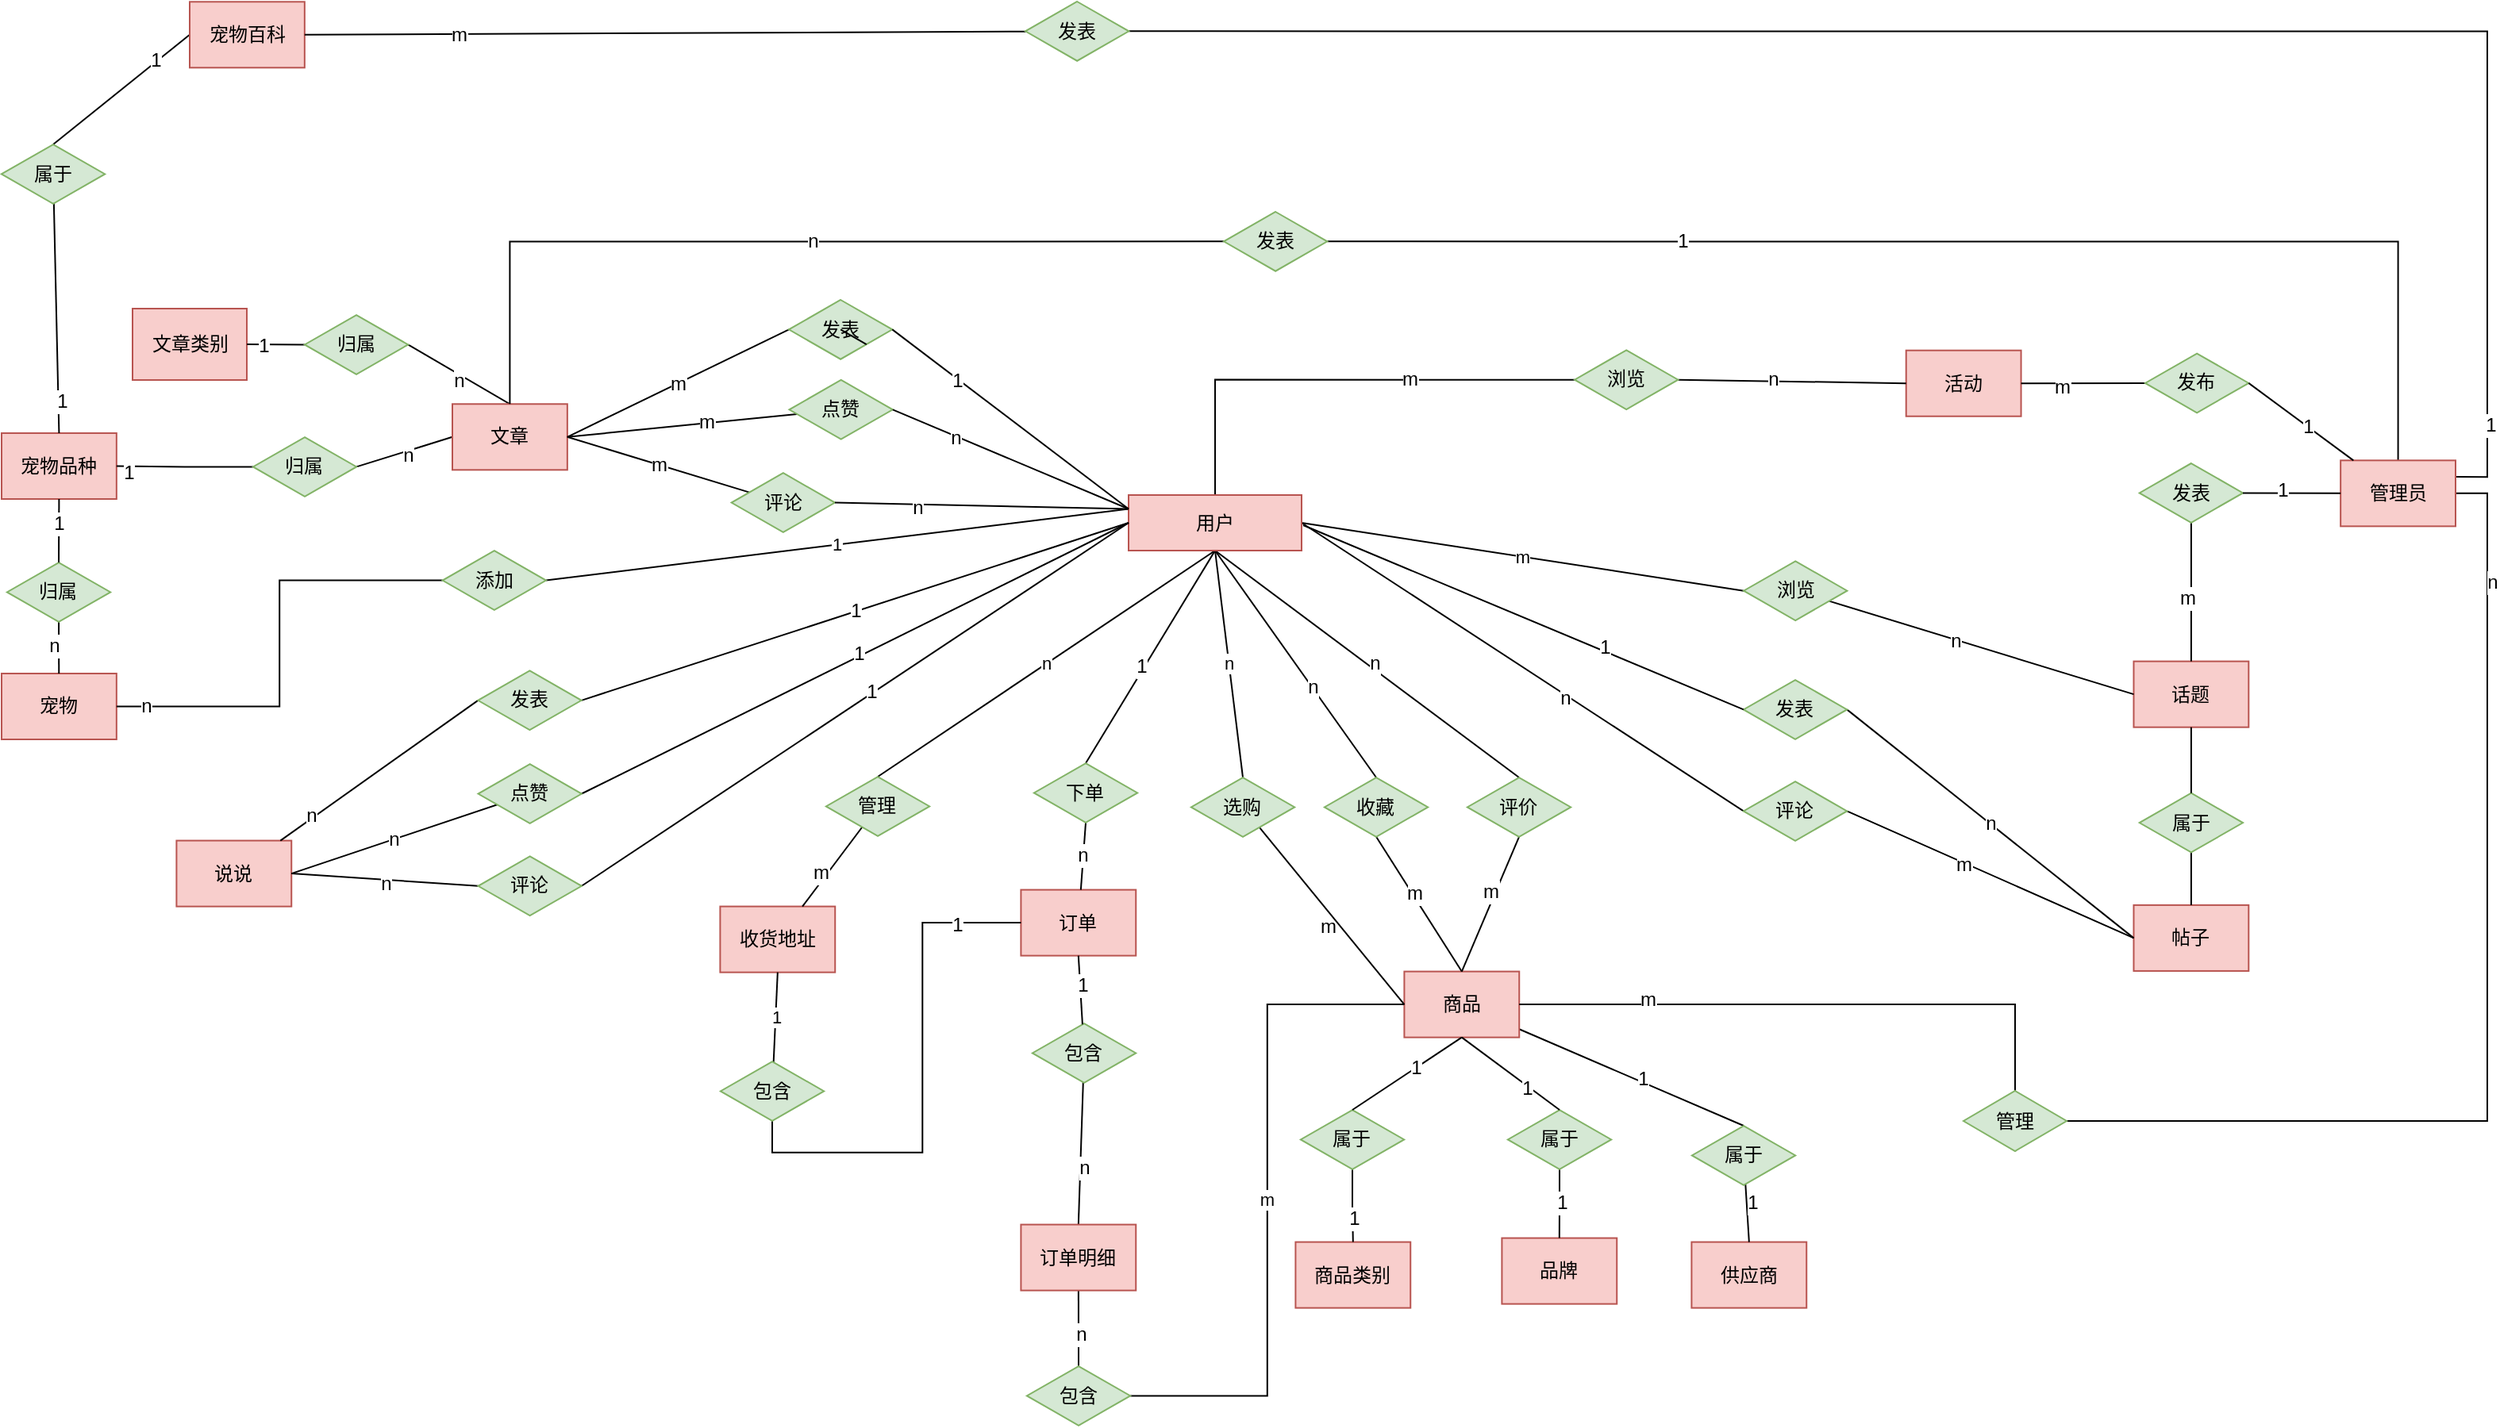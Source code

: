 <mxfile version="10.6.0" type="github"><diagram id="X5eaRei8gpYAr_jthchR" name="Page-1"><mxGraphModel dx="1158" dy="766" grid="1" gridSize="10" guides="1" tooltips="1" connect="1" arrows="1" fold="1" page="1" pageScale="1" pageWidth="3000" pageHeight="1169" math="0" shadow="0"><root><mxCell id="0"/><mxCell id="1" parent="0"/><mxCell id="8Mfv35bNwvgHNGdk49LG-83" style="rounded=0;orthogonalLoop=1;jettySize=auto;html=1;exitX=0.5;exitY=1;exitDx=0;exitDy=0;entryX=0.5;entryY=0;entryDx=0;entryDy=0;endArrow=none;endFill=0;fontSize=12;" parent="1" source="8Mfv35bNwvgHNGdk49LG-1" target="8Mfv35bNwvgHNGdk49LG-82" edge="1"><mxGeometry relative="1" as="geometry"/></mxCell><mxCell id="trBln6r09--BIxI0laH--87" value="1" style="text;html=1;resizable=0;points=[];align=center;verticalAlign=middle;labelBackgroundColor=#ffffff;" vertex="1" connectable="0" parent="8Mfv35bNwvgHNGdk49LG-83"><mxGeometry x="0.116" y="-1" relative="1" as="geometry"><mxPoint y="-1" as="offset"/></mxGeometry></mxCell><mxCell id="8Mfv35bNwvgHNGdk49LG-101" style="edgeStyle=none;rounded=0;orthogonalLoop=1;jettySize=auto;html=1;exitX=0.5;exitY=1;exitDx=0;exitDy=0;entryX=0.5;entryY=0;entryDx=0;entryDy=0;endArrow=none;endFill=0;fontSize=12;" parent="1" source="8Mfv35bNwvgHNGdk49LG-1" target="8Mfv35bNwvgHNGdk49LG-100" edge="1"><mxGeometry relative="1" as="geometry"/></mxCell><mxCell id="trBln6r09--BIxI0laH--93" value="n" style="text;html=1;resizable=0;points=[];align=center;verticalAlign=middle;labelBackgroundColor=#ffffff;" vertex="1" connectable="0" parent="8Mfv35bNwvgHNGdk49LG-101"><mxGeometry x="0.028" y="3" relative="1" as="geometry"><mxPoint as="offset"/></mxGeometry></mxCell><mxCell id="8Mfv35bNwvgHNGdk49LG-104" style="edgeStyle=none;rounded=0;orthogonalLoop=1;jettySize=auto;html=1;exitX=0.5;exitY=1;exitDx=0;exitDy=0;entryX=0.5;entryY=0;entryDx=0;entryDy=0;endArrow=none;endFill=0;fontSize=12;" parent="1" source="8Mfv35bNwvgHNGdk49LG-1" target="8Mfv35bNwvgHNGdk49LG-103" edge="1"><mxGeometry relative="1" as="geometry"/></mxCell><mxCell id="trBln6r09--BIxI0laH--91" value="n" style="text;html=1;resizable=0;points=[];align=center;verticalAlign=middle;labelBackgroundColor=#ffffff;" vertex="1" connectable="0" parent="8Mfv35bNwvgHNGdk49LG-104"><mxGeometry x="0.204" relative="1" as="geometry"><mxPoint as="offset"/></mxGeometry></mxCell><mxCell id="trBln6r09--BIxI0laH--32" value="n" style="edgeStyle=none;rounded=0;orthogonalLoop=1;jettySize=auto;html=1;entryX=0.5;entryY=0;entryDx=0;entryDy=0;endArrow=none;endFill=0;exitX=0.5;exitY=1;exitDx=0;exitDy=0;" edge="1" parent="1" source="8Mfv35bNwvgHNGdk49LG-1" target="trBln6r09--BIxI0laH--31"><mxGeometry relative="1" as="geometry"><mxPoint x="810" y="590" as="sourcePoint"/></mxGeometry></mxCell><mxCell id="trBln6r09--BIxI0laH--35" value="1" style="rounded=0;orthogonalLoop=1;jettySize=auto;html=1;entryX=1;entryY=0.5;entryDx=0;entryDy=0;endArrow=none;endFill=0;exitX=0;exitY=0.25;exitDx=0;exitDy=0;" edge="1" parent="1" source="8Mfv35bNwvgHNGdk49LG-1" target="trBln6r09--BIxI0laH--34"><mxGeometry relative="1" as="geometry"/></mxCell><mxCell id="trBln6r09--BIxI0laH--50" value="n" style="edgeStyle=none;rounded=0;orthogonalLoop=1;jettySize=auto;html=1;entryX=0.5;entryY=0;entryDx=0;entryDy=0;endArrow=none;endFill=0;exitX=0.5;exitY=1;exitDx=0;exitDy=0;" edge="1" parent="1" source="8Mfv35bNwvgHNGdk49LG-1" target="trBln6r09--BIxI0laH--48"><mxGeometry relative="1" as="geometry"/></mxCell><mxCell id="trBln6r09--BIxI0laH--52" value="m" style="rounded=0;orthogonalLoop=1;jettySize=auto;html=1;entryX=0;entryY=0.5;entryDx=0;entryDy=0;endArrow=none;endFill=0;exitX=1;exitY=0.5;exitDx=0;exitDy=0;" edge="1" parent="1" source="8Mfv35bNwvgHNGdk49LG-1" target="trBln6r09--BIxI0laH--51"><mxGeometry relative="1" as="geometry"/></mxCell><mxCell id="trBln6r09--BIxI0laH--56" style="edgeStyle=none;rounded=0;orthogonalLoop=1;jettySize=auto;html=1;entryX=0;entryY=0.5;entryDx=0;entryDy=0;endArrow=none;endFill=0;exitX=1;exitY=0.5;exitDx=0;exitDy=0;" edge="1" parent="1" source="8Mfv35bNwvgHNGdk49LG-1" target="trBln6r09--BIxI0laH--55"><mxGeometry relative="1" as="geometry"><mxPoint x="960" y="570" as="sourcePoint"/></mxGeometry></mxCell><mxCell id="trBln6r09--BIxI0laH--112" value="n" style="text;html=1;resizable=0;points=[];align=center;verticalAlign=middle;labelBackgroundColor=#ffffff;" vertex="1" connectable="0" parent="trBln6r09--BIxI0laH--56"><mxGeometry x="0.196" y="-2" relative="1" as="geometry"><mxPoint as="offset"/></mxGeometry></mxCell><mxCell id="trBln6r09--BIxI0laH--70" style="edgeStyle=orthogonalEdgeStyle;rounded=0;orthogonalLoop=1;jettySize=auto;html=1;entryX=0;entryY=0.5;entryDx=0;entryDy=0;endArrow=none;endFill=0;exitX=0.5;exitY=0;exitDx=0;exitDy=0;" edge="1" parent="1" source="8Mfv35bNwvgHNGdk49LG-1" target="8Mfv35bNwvgHNGdk49LG-38"><mxGeometry relative="1" as="geometry"/></mxCell><mxCell id="trBln6r09--BIxI0laH--116" value="m" style="text;html=1;resizable=0;points=[];align=center;verticalAlign=middle;labelBackgroundColor=#ffffff;" vertex="1" connectable="0" parent="trBln6r09--BIxI0laH--70"><mxGeometry x="0.301" y="1" relative="1" as="geometry"><mxPoint as="offset"/></mxGeometry></mxCell><mxCell id="8Mfv35bNwvgHNGdk49LG-1" value="用户" style="rounded=0;whiteSpace=wrap;html=1;fillColor=#f8cecc;strokeColor=#b85450;fontSize=12;" parent="1" vertex="1"><mxGeometry x="800" y="501" width="109" height="35" as="geometry"/></mxCell><mxCell id="8Mfv35bNwvgHNGdk49LG-74" style="edgeStyle=orthogonalEdgeStyle;rounded=0;orthogonalLoop=1;jettySize=auto;html=1;exitX=0.5;exitY=0;exitDx=0;exitDy=0;entryX=1;entryY=0.5;entryDx=0;entryDy=0;endArrow=none;endFill=0;fontSize=12;" parent="1" source="8Mfv35bNwvgHNGdk49LG-3" target="8Mfv35bNwvgHNGdk49LG-73" edge="1"><mxGeometry relative="1" as="geometry"/></mxCell><mxCell id="trBln6r09--BIxI0laH--124" value="1" style="text;html=1;resizable=0;points=[];align=center;verticalAlign=middle;labelBackgroundColor=#ffffff;" vertex="1" connectable="0" parent="8Mfv35bNwvgHNGdk49LG-74"><mxGeometry x="0.451" relative="1" as="geometry"><mxPoint as="offset"/></mxGeometry></mxCell><mxCell id="trBln6r09--BIxI0laH--28" style="edgeStyle=orthogonalEdgeStyle;rounded=0;orthogonalLoop=1;jettySize=auto;html=1;entryX=1;entryY=0.5;entryDx=0;entryDy=0;endArrow=none;endFill=0;exitX=1;exitY=0.5;exitDx=0;exitDy=0;" edge="1" parent="1" source="8Mfv35bNwvgHNGdk49LG-3" target="trBln6r09--BIxI0laH--27"><mxGeometry relative="1" as="geometry"/></mxCell><mxCell id="trBln6r09--BIxI0laH--99" value="n" style="text;html=1;resizable=0;points=[];align=center;verticalAlign=middle;labelBackgroundColor=#ffffff;" vertex="1" connectable="0" parent="trBln6r09--BIxI0laH--28"><mxGeometry x="-0.778" y="3" relative="1" as="geometry"><mxPoint as="offset"/></mxGeometry></mxCell><mxCell id="trBln6r09--BIxI0laH--61" style="edgeStyle=orthogonalEdgeStyle;rounded=0;orthogonalLoop=1;jettySize=auto;html=1;entryX=1;entryY=0.5;entryDx=0;entryDy=0;endArrow=none;endFill=0;exitX=1;exitY=0.25;exitDx=0;exitDy=0;" edge="1" parent="1" source="8Mfv35bNwvgHNGdk49LG-3" target="trBln6r09--BIxI0laH--59"><mxGeometry relative="1" as="geometry"/></mxCell><mxCell id="trBln6r09--BIxI0laH--103" value="1" style="text;html=1;resizable=0;points=[];align=center;verticalAlign=middle;labelBackgroundColor=#ffffff;" vertex="1" connectable="0" parent="trBln6r09--BIxI0laH--61"><mxGeometry x="-0.908" y="-2" relative="1" as="geometry"><mxPoint as="offset"/></mxGeometry></mxCell><mxCell id="8Mfv35bNwvgHNGdk49LG-3" value="管理员" style="rounded=0;whiteSpace=wrap;html=1;fillColor=#f8cecc;strokeColor=#b85450;fontSize=12;" parent="1" vertex="1"><mxGeometry x="1563.586" y="479.172" width="72.414" height="41.521" as="geometry"/></mxCell><mxCell id="8Mfv35bNwvgHNGdk49LG-78" style="rounded=0;orthogonalLoop=1;jettySize=auto;html=1;exitX=0;exitY=0.5;exitDx=0;exitDy=0;entryX=1;entryY=0.5;entryDx=0;entryDy=0;endArrow=none;endFill=0;fontSize=12;" parent="1" source="8Mfv35bNwvgHNGdk49LG-4" target="8Mfv35bNwvgHNGdk49LG-77" edge="1"><mxGeometry relative="1" as="geometry"/></mxCell><mxCell id="trBln6r09--BIxI0laH--74" value="n" style="text;html=1;resizable=0;points=[];align=center;verticalAlign=middle;labelBackgroundColor=#ffffff;" vertex="1" connectable="0" parent="8Mfv35bNwvgHNGdk49LG-78"><mxGeometry x="-0.678" y="-1" relative="1" as="geometry"><mxPoint x="-18" y="9" as="offset"/></mxGeometry></mxCell><mxCell id="8Mfv35bNwvgHNGdk49LG-98" style="rounded=0;orthogonalLoop=1;jettySize=auto;html=1;exitX=0.5;exitY=0;exitDx=0;exitDy=0;entryX=1;entryY=0.5;entryDx=0;entryDy=0;endArrow=none;endFill=0;fontSize=12;" parent="1" source="8Mfv35bNwvgHNGdk49LG-4" target="8Mfv35bNwvgHNGdk49LG-97" edge="1"><mxGeometry relative="1" as="geometry"/></mxCell><mxCell id="trBln6r09--BIxI0laH--76" value="n" style="text;html=1;resizable=0;points=[];align=center;verticalAlign=middle;labelBackgroundColor=#ffffff;" vertex="1" connectable="0" parent="8Mfv35bNwvgHNGdk49LG-98"><mxGeometry x="-0.041" y="3" relative="1" as="geometry"><mxPoint as="offset"/></mxGeometry></mxCell><mxCell id="8Mfv35bNwvgHNGdk49LG-4" value="文章" style="rounded=0;whiteSpace=wrap;html=1;fillColor=#f8cecc;strokeColor=#b85450;fontSize=12;" parent="1" vertex="1"><mxGeometry x="374" y="443.639" width="72.414" height="41.521" as="geometry"/></mxCell><mxCell id="8Mfv35bNwvgHNGdk49LG-6" value="话题" style="rounded=0;whiteSpace=wrap;html=1;fillColor=#f8cecc;strokeColor=#b85450;fontSize=12;" parent="1" vertex="1"><mxGeometry x="1433.241" y="605.811" width="72.414" height="41.521" as="geometry"/></mxCell><mxCell id="8Mfv35bNwvgHNGdk49LG-8" value="活动" style="rounded=0;whiteSpace=wrap;html=1;fillColor=#f8cecc;strokeColor=#b85450;fontSize=12;" parent="1" vertex="1"><mxGeometry x="1289.862" y="409.846" width="72.414" height="41.521" as="geometry"/></mxCell><mxCell id="8Mfv35bNwvgHNGdk49LG-16" value="m" style="rounded=0;orthogonalLoop=1;jettySize=auto;html=1;exitX=0;exitY=0.5;exitDx=0;exitDy=0;fontSize=12;endArrow=none;endFill=0;entryX=1;entryY=0.5;entryDx=0;entryDy=0;" parent="1" source="8Mfv35bNwvgHNGdk49LG-14" target="8Mfv35bNwvgHNGdk49LG-4" edge="1"><mxGeometry relative="1" as="geometry"><mxPoint x="640.69" y="354.532" as="targetPoint"/></mxGeometry></mxCell><mxCell id="8Mfv35bNwvgHNGdk49LG-14" value="发表" style="rhombus;whiteSpace=wrap;html=1;fontSize=12;fillColor=#d5e8d4;strokeColor=#82b366;" parent="1" vertex="1"><mxGeometry x="586" y="378" width="65.172" height="37.369" as="geometry"/></mxCell><mxCell id="8Mfv35bNwvgHNGdk49LG-15" style="rounded=0;orthogonalLoop=1;jettySize=auto;html=1;entryX=1;entryY=0.5;entryDx=0;entryDy=0;fontSize=12;endArrow=none;endFill=0;exitX=0;exitY=0.25;exitDx=0;exitDy=0;" parent="1" source="8Mfv35bNwvgHNGdk49LG-1" target="8Mfv35bNwvgHNGdk49LG-14" edge="1"><mxGeometry relative="1" as="geometry"/></mxCell><mxCell id="trBln6r09--BIxI0laH--107" value="1" style="text;html=1;resizable=0;points=[];align=center;verticalAlign=middle;labelBackgroundColor=#ffffff;" vertex="1" connectable="0" parent="8Mfv35bNwvgHNGdk49LG-15"><mxGeometry x="0.452" y="1" relative="1" as="geometry"><mxPoint as="offset"/></mxGeometry></mxCell><mxCell id="8Mfv35bNwvgHNGdk49LG-18" value="1" style="rounded=0;orthogonalLoop=1;jettySize=auto;html=1;exitX=0;exitY=0.5;exitDx=0;exitDy=0;entryX=1;entryY=0.5;entryDx=0;entryDy=0;fontSize=12;endArrow=none;endFill=0;" parent="1" source="8Mfv35bNwvgHNGdk49LG-1" target="8Mfv35bNwvgHNGdk49LG-17" edge="1"><mxGeometry relative="1" as="geometry"/></mxCell><mxCell id="8Mfv35bNwvgHNGdk49LG-24" style="rounded=0;orthogonalLoop=1;jettySize=auto;html=1;exitX=0.5;exitY=1;exitDx=0;exitDy=0;fontSize=12;endArrow=none;endFill=0;" parent="1" source="8Mfv35bNwvgHNGdk49LG-21" target="8Mfv35bNwvgHNGdk49LG-6" edge="1"><mxGeometry relative="1" as="geometry"/></mxCell><mxCell id="trBln6r09--BIxI0laH--123" value="m" style="text;html=1;resizable=0;points=[];align=center;verticalAlign=middle;labelBackgroundColor=#ffffff;" vertex="1" connectable="0" parent="8Mfv35bNwvgHNGdk49LG-24"><mxGeometry x="0.07" y="-3" relative="1" as="geometry"><mxPoint as="offset"/></mxGeometry></mxCell><mxCell id="8Mfv35bNwvgHNGdk49LG-21" value="发表" style="rhombus;whiteSpace=wrap;html=1;fontSize=12;fillColor=#d5e8d4;strokeColor=#82b366;" parent="1" vertex="1"><mxGeometry x="1436.862" y="481.008" width="65.172" height="37.369" as="geometry"/></mxCell><mxCell id="8Mfv35bNwvgHNGdk49LG-23" style="rounded=0;orthogonalLoop=1;jettySize=auto;html=1;entryX=1;entryY=0.5;entryDx=0;entryDy=0;fontSize=12;endArrow=none;endFill=0;exitX=0;exitY=0.5;exitDx=0;exitDy=0;" parent="1" source="8Mfv35bNwvgHNGdk49LG-3" target="8Mfv35bNwvgHNGdk49LG-21" edge="1"><mxGeometry relative="1" as="geometry"/></mxCell><mxCell id="trBln6r09--BIxI0laH--122" value="1" style="text;html=1;resizable=0;points=[];align=center;verticalAlign=middle;labelBackgroundColor=#ffffff;" vertex="1" connectable="0" parent="8Mfv35bNwvgHNGdk49LG-23"><mxGeometry x="0.194" y="-2" relative="1" as="geometry"><mxPoint as="offset"/></mxGeometry></mxCell><mxCell id="8Mfv35bNwvgHNGdk49LG-25" value="帖子" style="rounded=0;whiteSpace=wrap;html=1;fillColor=#f8cecc;strokeColor=#b85450;fontSize=12;" parent="1" vertex="1"><mxGeometry x="1433.241" y="759.439" width="72.414" height="41.521" as="geometry"/></mxCell><mxCell id="8Mfv35bNwvgHNGdk49LG-29" style="rounded=0;orthogonalLoop=1;jettySize=auto;html=1;exitX=0.5;exitY=1;exitDx=0;exitDy=0;endArrow=none;endFill=0;fontSize=12;" parent="1" source="8Mfv35bNwvgHNGdk49LG-26" target="8Mfv35bNwvgHNGdk49LG-25" edge="1"><mxGeometry relative="1" as="geometry"/></mxCell><mxCell id="8Mfv35bNwvgHNGdk49LG-26" value="属于" style="rhombus;whiteSpace=wrap;html=1;fontSize=12;fillColor=#d5e8d4;strokeColor=#82b366;" parent="1" vertex="1"><mxGeometry x="1436.862" y="688.854" width="65.172" height="37.369" as="geometry"/></mxCell><mxCell id="8Mfv35bNwvgHNGdk49LG-27" style="rounded=0;orthogonalLoop=1;jettySize=auto;html=1;exitX=0.5;exitY=1;exitDx=0;exitDy=0;entryX=0.5;entryY=0;entryDx=0;entryDy=0;endArrow=none;endFill=0;fontSize=12;" parent="1" source="8Mfv35bNwvgHNGdk49LG-6" target="8Mfv35bNwvgHNGdk49LG-26" edge="1"><mxGeometry relative="1" as="geometry"/></mxCell><mxCell id="8Mfv35bNwvgHNGdk49LG-32" value="n" style="rounded=0;orthogonalLoop=1;jettySize=auto;html=1;exitX=1;exitY=0.5;exitDx=0;exitDy=0;entryX=0;entryY=0.5;entryDx=0;entryDy=0;endArrow=none;endFill=0;fontSize=12;" parent="1" source="8Mfv35bNwvgHNGdk49LG-30" target="8Mfv35bNwvgHNGdk49LG-25" edge="1"><mxGeometry relative="1" as="geometry"/></mxCell><mxCell id="8Mfv35bNwvgHNGdk49LG-30" value="发表" style="rhombus;whiteSpace=wrap;html=1;fontSize=12;fillColor=#d5e8d4;strokeColor=#82b366;" parent="1" vertex="1"><mxGeometry x="1187.431" y="617.515" width="65.172" height="37.369" as="geometry"/></mxCell><mxCell id="8Mfv35bNwvgHNGdk49LG-31" style="rounded=0;orthogonalLoop=1;jettySize=auto;html=1;entryX=0;entryY=0.5;entryDx=0;entryDy=0;endArrow=none;endFill=0;fontSize=12;" parent="1" target="8Mfv35bNwvgHNGdk49LG-30" edge="1"><mxGeometry relative="1" as="geometry"><mxPoint x="910" y="520" as="sourcePoint"/></mxGeometry></mxCell><mxCell id="trBln6r09--BIxI0laH--114" value="1" style="text;html=1;resizable=0;points=[];align=center;verticalAlign=middle;labelBackgroundColor=#ffffff;" vertex="1" connectable="0" parent="8Mfv35bNwvgHNGdk49LG-31"><mxGeometry x="0.359" y="2" relative="1" as="geometry"><mxPoint as="offset"/></mxGeometry></mxCell><mxCell id="8Mfv35bNwvgHNGdk49LG-36" style="edgeStyle=none;rounded=0;orthogonalLoop=1;jettySize=auto;html=1;entryX=1;entryY=0.5;entryDx=0;entryDy=0;endArrow=none;endFill=0;fontSize=12;" parent="1" source="8Mfv35bNwvgHNGdk49LG-33" target="8Mfv35bNwvgHNGdk49LG-8" edge="1"><mxGeometry relative="1" as="geometry"/></mxCell><mxCell id="trBln6r09--BIxI0laH--120" value="m" style="text;html=1;resizable=0;points=[];align=center;verticalAlign=middle;labelBackgroundColor=#ffffff;" vertex="1" connectable="0" parent="8Mfv35bNwvgHNGdk49LG-36"><mxGeometry x="0.34" y="2" relative="1" as="geometry"><mxPoint as="offset"/></mxGeometry></mxCell><mxCell id="8Mfv35bNwvgHNGdk49LG-33" value="发布" style="rhombus;whiteSpace=wrap;html=1;fontSize=12;fillColor=#d5e8d4;strokeColor=#82b366;" parent="1" vertex="1"><mxGeometry x="1440.483" y="411.77" width="65.172" height="37.369" as="geometry"/></mxCell><mxCell id="8Mfv35bNwvgHNGdk49LG-35" style="edgeStyle=none;rounded=0;orthogonalLoop=1;jettySize=auto;html=1;entryX=1;entryY=0.5;entryDx=0;entryDy=0;endArrow=none;endFill=0;fontSize=12;" parent="1" source="8Mfv35bNwvgHNGdk49LG-3" target="8Mfv35bNwvgHNGdk49LG-33" edge="1"><mxGeometry relative="1" as="geometry"/></mxCell><mxCell id="trBln6r09--BIxI0laH--119" value="1" style="text;html=1;resizable=0;points=[];align=center;verticalAlign=middle;labelBackgroundColor=#ffffff;" vertex="1" connectable="0" parent="8Mfv35bNwvgHNGdk49LG-35"><mxGeometry x="-0.128" relative="1" as="geometry"><mxPoint as="offset"/></mxGeometry></mxCell><mxCell id="8Mfv35bNwvgHNGdk49LG-40" style="edgeStyle=none;rounded=0;orthogonalLoop=1;jettySize=auto;html=1;exitX=1;exitY=0.5;exitDx=0;exitDy=0;entryX=0;entryY=0.5;entryDx=0;entryDy=0;endArrow=none;endFill=0;fontSize=12;" parent="1" source="8Mfv35bNwvgHNGdk49LG-38" target="8Mfv35bNwvgHNGdk49LG-8" edge="1"><mxGeometry relative="1" as="geometry"/></mxCell><mxCell id="trBln6r09--BIxI0laH--117" value="n" style="text;html=1;resizable=0;points=[];align=center;verticalAlign=middle;labelBackgroundColor=#ffffff;" vertex="1" connectable="0" parent="8Mfv35bNwvgHNGdk49LG-40"><mxGeometry x="-0.164" y="2" relative="1" as="geometry"><mxPoint as="offset"/></mxGeometry></mxCell><mxCell id="8Mfv35bNwvgHNGdk49LG-38" value="浏览" style="rhombus;whiteSpace=wrap;html=1;fontSize=12;fillColor=#d5e8d4;strokeColor=#82b366;" parent="1" vertex="1"><mxGeometry x="1081.034" y="409.639" width="65.172" height="37.369" as="geometry"/></mxCell><mxCell id="8Mfv35bNwvgHNGdk49LG-46" style="edgeStyle=none;rounded=0;orthogonalLoop=1;jettySize=auto;html=1;exitX=0;exitY=0.5;exitDx=0;exitDy=0;entryX=1;entryY=0.5;entryDx=0;entryDy=0;endArrow=none;endFill=0;fontSize=12;" parent="1" source="8Mfv35bNwvgHNGdk49LG-1" target="8Mfv35bNwvgHNGdk49LG-42" edge="1"><mxGeometry relative="1" as="geometry"/></mxCell><mxCell id="trBln6r09--BIxI0laH--80" value="1" style="text;html=1;resizable=0;points=[];align=center;verticalAlign=middle;labelBackgroundColor=#ffffff;" vertex="1" connectable="0" parent="8Mfv35bNwvgHNGdk49LG-46"><mxGeometry x="-0.014" y="-2" relative="1" as="geometry"><mxPoint as="offset"/></mxGeometry></mxCell><mxCell id="8Mfv35bNwvgHNGdk49LG-50" style="edgeStyle=none;rounded=0;orthogonalLoop=1;jettySize=auto;html=1;exitX=1;exitY=0.5;exitDx=0;exitDy=0;entryX=0;entryY=0.5;entryDx=0;entryDy=0;endArrow=none;endFill=0;fontSize=12;" parent="1" source="8Mfv35bNwvgHNGdk49LG-43" target="8Mfv35bNwvgHNGdk49LG-1" edge="1"><mxGeometry relative="1" as="geometry"/></mxCell><mxCell id="trBln6r09--BIxI0laH--81" value="1" style="text;html=1;resizable=0;points=[];align=center;verticalAlign=middle;labelBackgroundColor=#ffffff;" vertex="1" connectable="0" parent="8Mfv35bNwvgHNGdk49LG-50"><mxGeometry x="0.064" y="1" relative="1" as="geometry"><mxPoint as="offset"/></mxGeometry></mxCell><mxCell id="8Mfv35bNwvgHNGdk49LG-51" style="edgeStyle=none;rounded=0;orthogonalLoop=1;jettySize=auto;html=1;exitX=1;exitY=1;exitDx=0;exitDy=0;endArrow=none;endFill=0;fontSize=12;" parent="1" source="8Mfv35bNwvgHNGdk49LG-14" target="8Mfv35bNwvgHNGdk49LG-14" edge="1"><mxGeometry relative="1" as="geometry"/></mxCell><mxCell id="8Mfv35bNwvgHNGdk49LG-59" style="edgeStyle=none;rounded=0;orthogonalLoop=1;jettySize=auto;html=1;entryX=1;entryY=0.5;entryDx=0;entryDy=0;endArrow=none;endFill=0;fontSize=12;" parent="1" source="8Mfv35bNwvgHNGdk49LG-53" target="8Mfv35bNwvgHNGdk49LG-4" edge="1"><mxGeometry relative="1" as="geometry"/></mxCell><mxCell id="trBln6r09--BIxI0laH--111" value="m" style="text;html=1;resizable=0;points=[];align=center;verticalAlign=middle;labelBackgroundColor=#ffffff;" vertex="1" connectable="0" parent="8Mfv35bNwvgHNGdk49LG-59"><mxGeometry x="-0.201" y="-1" relative="1" as="geometry"><mxPoint as="offset"/></mxGeometry></mxCell><mxCell id="8Mfv35bNwvgHNGdk49LG-53" value="点赞" style="rhombus;whiteSpace=wrap;html=1;fontSize=12;fillColor=#d5e8d4;strokeColor=#82b366;" parent="1" vertex="1"><mxGeometry x="586.259" y="428.487" width="65.172" height="37.369" as="geometry"/></mxCell><mxCell id="8Mfv35bNwvgHNGdk49LG-56" style="edgeStyle=none;rounded=0;orthogonalLoop=1;jettySize=auto;html=1;exitX=0;exitY=0.25;exitDx=0;exitDy=0;entryX=1;entryY=0.5;entryDx=0;entryDy=0;endArrow=none;endFill=0;fontSize=12;" parent="1" source="8Mfv35bNwvgHNGdk49LG-1" target="8Mfv35bNwvgHNGdk49LG-53" edge="1"><mxGeometry relative="1" as="geometry"/></mxCell><mxCell id="trBln6r09--BIxI0laH--109" value="n" style="text;html=1;resizable=0;points=[];align=center;verticalAlign=middle;labelBackgroundColor=#ffffff;" vertex="1" connectable="0" parent="8Mfv35bNwvgHNGdk49LG-56"><mxGeometry x="0.469" y="1" relative="1" as="geometry"><mxPoint as="offset"/></mxGeometry></mxCell><mxCell id="8Mfv35bNwvgHNGdk49LG-60" value="m&lt;br&gt;" style="edgeStyle=none;rounded=0;orthogonalLoop=1;jettySize=auto;html=1;entryX=1;entryY=0.5;entryDx=0;entryDy=0;endArrow=none;endFill=0;fontSize=12;" parent="1" source="8Mfv35bNwvgHNGdk49LG-54" target="8Mfv35bNwvgHNGdk49LG-4" edge="1"><mxGeometry relative="1" as="geometry"/></mxCell><mxCell id="8Mfv35bNwvgHNGdk49LG-54" value="评论" style="rhombus;whiteSpace=wrap;html=1;fontSize=12;fillColor=#d5e8d4;strokeColor=#82b366;" parent="1" vertex="1"><mxGeometry x="549.828" y="487.117" width="65.172" height="37.369" as="geometry"/></mxCell><mxCell id="8Mfv35bNwvgHNGdk49LG-57" style="edgeStyle=none;rounded=0;orthogonalLoop=1;jettySize=auto;html=1;exitX=0;exitY=0.25;exitDx=0;exitDy=0;entryX=1;entryY=0.5;entryDx=0;entryDy=0;endArrow=none;endFill=0;fontSize=12;" parent="1" source="8Mfv35bNwvgHNGdk49LG-1" target="8Mfv35bNwvgHNGdk49LG-54" edge="1"><mxGeometry relative="1" as="geometry"/></mxCell><mxCell id="trBln6r09--BIxI0laH--110" value="n" style="text;html=1;resizable=0;points=[];align=center;verticalAlign=middle;labelBackgroundColor=#ffffff;" vertex="1" connectable="0" parent="8Mfv35bNwvgHNGdk49LG-57"><mxGeometry x="0.437" y="2" relative="1" as="geometry"><mxPoint as="offset"/></mxGeometry></mxCell><mxCell id="8Mfv35bNwvgHNGdk49LG-66" value="" style="group" parent="1" vertex="1" connectable="0"><mxGeometry x="90" y="461.979" width="72.414" height="193.021" as="geometry"/></mxCell><mxCell id="8Mfv35bNwvgHNGdk49LG-5" value="宠物品种" style="rounded=0;whiteSpace=wrap;html=1;fillColor=#f8cecc;strokeColor=#b85450;fontSize=12;" parent="8Mfv35bNwvgHNGdk49LG-66" vertex="1"><mxGeometry width="72.414" height="41.521" as="geometry"/></mxCell><mxCell id="8Mfv35bNwvgHNGdk49LG-62" value="宠物" style="rounded=0;whiteSpace=wrap;html=1;fillColor=#f8cecc;strokeColor=#b85450;fontSize=12;" parent="8Mfv35bNwvgHNGdk49LG-66" vertex="1"><mxGeometry y="151.5" width="72.414" height="41.521" as="geometry"/></mxCell><mxCell id="8Mfv35bNwvgHNGdk49LG-65" style="edgeStyle=none;rounded=0;orthogonalLoop=1;jettySize=auto;html=1;exitX=0.5;exitY=1;exitDx=0;exitDy=0;endArrow=none;endFill=0;fontSize=12;" parent="8Mfv35bNwvgHNGdk49LG-66" source="8Mfv35bNwvgHNGdk49LG-63" target="8Mfv35bNwvgHNGdk49LG-62" edge="1"><mxGeometry relative="1" as="geometry"/></mxCell><mxCell id="trBln6r09--BIxI0laH--106" value="n" style="text;html=1;resizable=0;points=[];align=center;verticalAlign=middle;labelBackgroundColor=#ffffff;" vertex="1" connectable="0" parent="8Mfv35bNwvgHNGdk49LG-65"><mxGeometry x="-0.077" y="-3" relative="1" as="geometry"><mxPoint as="offset"/></mxGeometry></mxCell><mxCell id="8Mfv35bNwvgHNGdk49LG-63" value="归属" style="rhombus;whiteSpace=wrap;html=1;fontSize=12;fillColor=#d5e8d4;strokeColor=#82b366;" parent="8Mfv35bNwvgHNGdk49LG-66" vertex="1"><mxGeometry x="3.431" y="81.537" width="65.172" height="37.369" as="geometry"/></mxCell><mxCell id="8Mfv35bNwvgHNGdk49LG-64" style="edgeStyle=none;rounded=0;orthogonalLoop=1;jettySize=auto;html=1;exitX=0.5;exitY=1;exitDx=0;exitDy=0;entryX=0.5;entryY=0;entryDx=0;entryDy=0;endArrow=none;endFill=0;fontSize=12;" parent="8Mfv35bNwvgHNGdk49LG-66" source="8Mfv35bNwvgHNGdk49LG-5" target="8Mfv35bNwvgHNGdk49LG-63" edge="1"><mxGeometry relative="1" as="geometry"/></mxCell><mxCell id="trBln6r09--BIxI0laH--105" value="1" style="text;html=1;resizable=0;points=[];align=center;verticalAlign=middle;labelBackgroundColor=#ffffff;" vertex="1" connectable="0" parent="8Mfv35bNwvgHNGdk49LG-64"><mxGeometry x="-0.25" relative="1" as="geometry"><mxPoint as="offset"/></mxGeometry></mxCell><mxCell id="8Mfv35bNwvgHNGdk49LG-75" style="edgeStyle=orthogonalEdgeStyle;rounded=0;orthogonalLoop=1;jettySize=auto;html=1;exitX=0;exitY=0.5;exitDx=0;exitDy=0;entryX=0.5;entryY=0;entryDx=0;entryDy=0;endArrow=none;endFill=0;fontSize=12;" parent="1" source="8Mfv35bNwvgHNGdk49LG-73" target="8Mfv35bNwvgHNGdk49LG-4" edge="1"><mxGeometry relative="1" as="geometry"/></mxCell><mxCell id="trBln6r09--BIxI0laH--125" value="n" style="text;html=1;resizable=0;points=[];align=center;verticalAlign=middle;labelBackgroundColor=#ffffff;" vertex="1" connectable="0" parent="8Mfv35bNwvgHNGdk49LG-75"><mxGeometry x="-0.06" relative="1" as="geometry"><mxPoint as="offset"/></mxGeometry></mxCell><mxCell id="8Mfv35bNwvgHNGdk49LG-73" value="发表" style="rhombus;whiteSpace=wrap;html=1;fontSize=12;fillColor=#d5e8d4;strokeColor=#82b366;" parent="1" vertex="1"><mxGeometry x="860" y="322.5" width="65.172" height="37.369" as="geometry"/></mxCell><mxCell id="8Mfv35bNwvgHNGdk49LG-79" style="edgeStyle=orthogonalEdgeStyle;rounded=0;orthogonalLoop=1;jettySize=auto;html=1;entryX=1;entryY=0.5;entryDx=0;entryDy=0;endArrow=none;endFill=0;fontSize=12;" parent="1" source="8Mfv35bNwvgHNGdk49LG-77" target="8Mfv35bNwvgHNGdk49LG-5" edge="1"><mxGeometry relative="1" as="geometry"/></mxCell><mxCell id="trBln6r09--BIxI0laH--75" value="1" style="text;html=1;resizable=0;points=[];align=center;verticalAlign=middle;labelBackgroundColor=#ffffff;" vertex="1" connectable="0" parent="8Mfv35bNwvgHNGdk49LG-79"><mxGeometry x="0.839" y="4" relative="1" as="geometry"><mxPoint as="offset"/></mxGeometry></mxCell><mxCell id="8Mfv35bNwvgHNGdk49LG-77" value="归属" style="rhombus;whiteSpace=wrap;html=1;fontSize=12;fillColor=#d5e8d4;strokeColor=#82b366;" parent="1" vertex="1"><mxGeometry x="248.431" y="464.515" width="65.172" height="37.369" as="geometry"/></mxCell><mxCell id="8Mfv35bNwvgHNGdk49LG-96" value="文章类别" style="rounded=0;whiteSpace=wrap;html=1;fillColor=#f8cecc;strokeColor=#b85450;fontSize=12;" parent="1" vertex="1"><mxGeometry x="172.5" y="383.5" width="72" height="45" as="geometry"/></mxCell><mxCell id="8Mfv35bNwvgHNGdk49LG-99" style="edgeStyle=none;rounded=0;orthogonalLoop=1;jettySize=auto;html=1;exitX=0;exitY=0.5;exitDx=0;exitDy=0;entryX=1;entryY=0.5;entryDx=0;entryDy=0;endArrow=none;endFill=0;fontSize=12;" parent="1" source="8Mfv35bNwvgHNGdk49LG-97" target="8Mfv35bNwvgHNGdk49LG-96" edge="1"><mxGeometry relative="1" as="geometry"/></mxCell><mxCell id="trBln6r09--BIxI0laH--77" value="1" style="text;html=1;resizable=0;points=[];align=center;verticalAlign=middle;labelBackgroundColor=#ffffff;" vertex="1" connectable="0" parent="8Mfv35bNwvgHNGdk49LG-99"><mxGeometry x="0.444" y="1" relative="1" as="geometry"><mxPoint as="offset"/></mxGeometry></mxCell><mxCell id="8Mfv35bNwvgHNGdk49LG-97" value="归属" style="rhombus;whiteSpace=wrap;html=1;fontSize=12;fillColor=#d5e8d4;strokeColor=#82b366;" parent="1" vertex="1"><mxGeometry x="280.931" y="387.515" width="65.172" height="37.369" as="geometry"/></mxCell><mxCell id="8Mfv35bNwvgHNGdk49LG-7" value="说说" style="rounded=0;whiteSpace=wrap;html=1;fillColor=#f8cecc;strokeColor=#b85450;fontSize=12;" parent="1" vertex="1"><mxGeometry x="200.207" y="718.789" width="72.414" height="41.521" as="geometry"/></mxCell><mxCell id="8Mfv35bNwvgHNGdk49LG-19" style="rounded=0;orthogonalLoop=1;jettySize=auto;html=1;exitX=0;exitY=0.5;exitDx=0;exitDy=0;fontSize=12;endArrow=none;endFill=0;" parent="1" source="8Mfv35bNwvgHNGdk49LG-17" target="8Mfv35bNwvgHNGdk49LG-7" edge="1"><mxGeometry relative="1" as="geometry"/></mxCell><mxCell id="trBln6r09--BIxI0laH--79" value="n" style="text;html=1;resizable=0;points=[];align=center;verticalAlign=middle;labelBackgroundColor=#ffffff;" vertex="1" connectable="0" parent="8Mfv35bNwvgHNGdk49LG-19"><mxGeometry x="0.673" y="-2" relative="1" as="geometry"><mxPoint as="offset"/></mxGeometry></mxCell><mxCell id="8Mfv35bNwvgHNGdk49LG-17" value="发表" style="rhombus;whiteSpace=wrap;html=1;fontSize=12;fillColor=#d5e8d4;strokeColor=#82b366;" parent="1" vertex="1"><mxGeometry x="390.138" y="611.735" width="65.172" height="37.369" as="geometry"/></mxCell><mxCell id="8Mfv35bNwvgHNGdk49LG-48" value="n" style="edgeStyle=none;rounded=0;orthogonalLoop=1;jettySize=auto;html=1;entryX=1;entryY=0.5;entryDx=0;entryDy=0;endArrow=none;endFill=0;fontSize=12;" parent="1" source="8Mfv35bNwvgHNGdk49LG-42" target="8Mfv35bNwvgHNGdk49LG-7" edge="1"><mxGeometry relative="1" as="geometry"/></mxCell><mxCell id="8Mfv35bNwvgHNGdk49LG-42" value="点赞" style="rhombus;whiteSpace=wrap;html=1;fontSize=12;fillColor=#d5e8d4;strokeColor=#82b366;" parent="1" vertex="1"><mxGeometry x="390.259" y="670.57" width="65.172" height="37.369" as="geometry"/></mxCell><mxCell id="8Mfv35bNwvgHNGdk49LG-49" style="edgeStyle=none;rounded=0;orthogonalLoop=1;jettySize=auto;html=1;entryX=1;entryY=0.5;entryDx=0;entryDy=0;endArrow=none;endFill=0;fontSize=12;exitX=0;exitY=0.5;exitDx=0;exitDy=0;" parent="1" source="8Mfv35bNwvgHNGdk49LG-43" target="8Mfv35bNwvgHNGdk49LG-7" edge="1"><mxGeometry relative="1" as="geometry"><mxPoint x="400" y="820" as="sourcePoint"/></mxGeometry></mxCell><mxCell id="trBln6r09--BIxI0laH--82" value="n" style="text;html=1;resizable=0;points=[];align=center;verticalAlign=middle;labelBackgroundColor=#ffffff;" vertex="1" connectable="0" parent="8Mfv35bNwvgHNGdk49LG-49"><mxGeometry x="-0.011" y="2" relative="1" as="geometry"><mxPoint as="offset"/></mxGeometry></mxCell><mxCell id="8Mfv35bNwvgHNGdk49LG-43" value="评论" style="rhombus;whiteSpace=wrap;html=1;fontSize=12;fillColor=#d5e8d4;strokeColor=#82b366;" parent="1" vertex="1"><mxGeometry x="390.259" y="728.7" width="65.172" height="37.369" as="geometry"/></mxCell><mxCell id="8Mfv35bNwvgHNGdk49LG-80" value="订单" style="rounded=0;whiteSpace=wrap;html=1;fillColor=#f8cecc;strokeColor=#b85450;fontSize=12;" parent="1" vertex="1"><mxGeometry x="732.207" y="749.789" width="72.414" height="41.521" as="geometry"/></mxCell><mxCell id="trBln6r09--BIxI0laH--127" style="edgeStyle=none;rounded=0;orthogonalLoop=1;jettySize=auto;html=1;endArrow=none;endFill=0;entryX=0.5;entryY=0;entryDx=0;entryDy=0;" edge="1" parent="1" source="8Mfv35bNwvgHNGdk49LG-81" target="trBln6r09--BIxI0laH--128"><mxGeometry relative="1" as="geometry"><mxPoint x="1150" y="890" as="targetPoint"/></mxGeometry></mxCell><mxCell id="trBln6r09--BIxI0laH--130" value="1" style="text;html=1;resizable=0;points=[];align=center;verticalAlign=middle;labelBackgroundColor=#ffffff;" vertex="1" connectable="0" parent="trBln6r09--BIxI0laH--127"><mxGeometry x="0.086" y="2" relative="1" as="geometry"><mxPoint as="offset"/></mxGeometry></mxCell><mxCell id="8Mfv35bNwvgHNGdk49LG-81" value="商品" style="rounded=0;whiteSpace=wrap;html=1;fillColor=#f8cecc;strokeColor=#b85450;fontSize=12;" parent="1" vertex="1"><mxGeometry x="973.707" y="801.289" width="72.414" height="41.521" as="geometry"/></mxCell><mxCell id="8Mfv35bNwvgHNGdk49LG-84" style="rounded=0;orthogonalLoop=1;jettySize=auto;html=1;exitX=0.5;exitY=1;exitDx=0;exitDy=0;endArrow=none;endFill=0;fontSize=12;" parent="1" source="8Mfv35bNwvgHNGdk49LG-82" target="8Mfv35bNwvgHNGdk49LG-80" edge="1"><mxGeometry relative="1" as="geometry"/></mxCell><mxCell id="trBln6r09--BIxI0laH--86" value="n" style="text;html=1;resizable=0;points=[];align=center;verticalAlign=middle;labelBackgroundColor=#ffffff;" vertex="1" connectable="0" parent="8Mfv35bNwvgHNGdk49LG-84"><mxGeometry x="-0.063" y="-1" relative="1" as="geometry"><mxPoint as="offset"/></mxGeometry></mxCell><mxCell id="8Mfv35bNwvgHNGdk49LG-82" value="下单" style="rhombus;whiteSpace=wrap;html=1;fontSize=12;fillColor=#d5e8d4;strokeColor=#82b366;" parent="1" vertex="1"><mxGeometry x="740.431" y="670.015" width="65.172" height="37.369" as="geometry"/></mxCell><mxCell id="8Mfv35bNwvgHNGdk49LG-85" value="商品类别" style="rounded=0;whiteSpace=wrap;html=1;fillColor=#f8cecc;strokeColor=#b85450;fontSize=12;" parent="1" vertex="1"><mxGeometry x="905.207" y="971.789" width="72.414" height="41.521" as="geometry"/></mxCell><mxCell id="8Mfv35bNwvgHNGdk49LG-86" value="品牌" style="rounded=0;whiteSpace=wrap;html=1;fillColor=#f8cecc;strokeColor=#b85450;fontSize=12;" parent="1" vertex="1"><mxGeometry x="1035.207" y="969.289" width="72.414" height="41.521" as="geometry"/></mxCell><mxCell id="8Mfv35bNwvgHNGdk49LG-90" style="edgeStyle=orthogonalEdgeStyle;rounded=0;orthogonalLoop=1;jettySize=auto;html=1;exitX=0.5;exitY=1;exitDx=0;exitDy=0;entryX=0.5;entryY=0;entryDx=0;entryDy=0;endArrow=none;endFill=0;fontSize=12;" parent="1" source="8Mfv35bNwvgHNGdk49LG-87" target="8Mfv35bNwvgHNGdk49LG-85" edge="1"><mxGeometry relative="1" as="geometry"/></mxCell><mxCell id="trBln6r09--BIxI0laH--96" value="1" style="text;html=1;resizable=0;points=[];align=center;verticalAlign=middle;labelBackgroundColor=#ffffff;" vertex="1" connectable="0" parent="8Mfv35bNwvgHNGdk49LG-90"><mxGeometry x="0.348" relative="1" as="geometry"><mxPoint as="offset"/></mxGeometry></mxCell><mxCell id="8Mfv35bNwvgHNGdk49LG-87" value="属于" style="rhombus;whiteSpace=wrap;html=1;fontSize=12;fillColor=#d5e8d4;strokeColor=#82b366;" parent="1" vertex="1"><mxGeometry x="908.431" y="888.515" width="65.172" height="37.369" as="geometry"/></mxCell><mxCell id="8Mfv35bNwvgHNGdk49LG-89" style="rounded=0;orthogonalLoop=1;jettySize=auto;html=1;exitX=0.5;exitY=1;exitDx=0;exitDy=0;entryX=0.5;entryY=0;entryDx=0;entryDy=0;endArrow=none;endFill=0;fontSize=12;" parent="1" source="8Mfv35bNwvgHNGdk49LG-81" target="8Mfv35bNwvgHNGdk49LG-87" edge="1"><mxGeometry relative="1" as="geometry"/></mxCell><mxCell id="trBln6r09--BIxI0laH--95" value="1" style="text;html=1;resizable=0;points=[];align=center;verticalAlign=middle;labelBackgroundColor=#ffffff;" vertex="1" connectable="0" parent="8Mfv35bNwvgHNGdk49LG-89"><mxGeometry x="-0.144" y="-1" relative="1" as="geometry"><mxPoint x="1" as="offset"/></mxGeometry></mxCell><mxCell id="8Mfv35bNwvgHNGdk49LG-92" style="edgeStyle=orthogonalEdgeStyle;rounded=0;orthogonalLoop=1;jettySize=auto;html=1;exitX=0.5;exitY=1;exitDx=0;exitDy=0;entryX=0.5;entryY=0;entryDx=0;entryDy=0;endArrow=none;endFill=0;fontSize=12;" parent="1" source="8Mfv35bNwvgHNGdk49LG-88" target="8Mfv35bNwvgHNGdk49LG-86" edge="1"><mxGeometry relative="1" as="geometry"/></mxCell><mxCell id="trBln6r09--BIxI0laH--98" value="1" style="text;html=1;resizable=0;points=[];align=center;verticalAlign=middle;labelBackgroundColor=#ffffff;" vertex="1" connectable="0" parent="8Mfv35bNwvgHNGdk49LG-92"><mxGeometry x="-0.045" y="1" relative="1" as="geometry"><mxPoint as="offset"/></mxGeometry></mxCell><mxCell id="8Mfv35bNwvgHNGdk49LG-88" value="属于" style="rhombus;whiteSpace=wrap;html=1;fontSize=12;fillColor=#d5e8d4;strokeColor=#82b366;" parent="1" vertex="1"><mxGeometry x="1038.931" y="888.515" width="65.172" height="37.369" as="geometry"/></mxCell><mxCell id="8Mfv35bNwvgHNGdk49LG-91" style="rounded=0;orthogonalLoop=1;jettySize=auto;html=1;exitX=0.5;exitY=1;exitDx=0;exitDy=0;entryX=0.5;entryY=0;entryDx=0;entryDy=0;endArrow=none;endFill=0;fontSize=12;" parent="1" source="8Mfv35bNwvgHNGdk49LG-81" target="8Mfv35bNwvgHNGdk49LG-88" edge="1"><mxGeometry relative="1" as="geometry"/></mxCell><mxCell id="trBln6r09--BIxI0laH--97" value="1" style="text;html=1;resizable=0;points=[];align=center;verticalAlign=middle;labelBackgroundColor=#ffffff;" vertex="1" connectable="0" parent="8Mfv35bNwvgHNGdk49LG-91"><mxGeometry x="0.347" y="-1" relative="1" as="geometry"><mxPoint as="offset"/></mxGeometry></mxCell><mxCell id="trBln6r09--BIxI0laH--38" style="edgeStyle=none;rounded=0;orthogonalLoop=1;jettySize=auto;html=1;entryX=0.5;entryY=0;entryDx=0;entryDy=0;endArrow=none;endFill=0;" edge="1" parent="1" source="8Mfv35bNwvgHNGdk49LG-93" target="trBln6r09--BIxI0laH--37"><mxGeometry relative="1" as="geometry"/></mxCell><mxCell id="trBln6r09--BIxI0laH--89" value="n" style="text;html=1;resizable=0;points=[];align=center;verticalAlign=middle;labelBackgroundColor=#ffffff;" vertex="1" connectable="0" parent="trBln6r09--BIxI0laH--38"><mxGeometry x="0.199" y="2" relative="1" as="geometry"><mxPoint as="offset"/></mxGeometry></mxCell><mxCell id="8Mfv35bNwvgHNGdk49LG-93" value="包含" style="rhombus;whiteSpace=wrap;html=1;fontSize=12;fillColor=#d5e8d4;strokeColor=#82b366;" parent="1" vertex="1"><mxGeometry x="739.431" y="834.015" width="65.172" height="37.369" as="geometry"/></mxCell><mxCell id="8Mfv35bNwvgHNGdk49LG-94" style="rounded=0;orthogonalLoop=1;jettySize=auto;html=1;exitX=0.5;exitY=1;exitDx=0;exitDy=0;endArrow=none;endFill=0;fontSize=12;" parent="1" source="8Mfv35bNwvgHNGdk49LG-80" target="8Mfv35bNwvgHNGdk49LG-93" edge="1"><mxGeometry relative="1" as="geometry"><mxPoint x="804" y="904" as="targetPoint"/></mxGeometry></mxCell><mxCell id="trBln6r09--BIxI0laH--88" value="1" style="text;html=1;resizable=0;points=[];align=center;verticalAlign=middle;labelBackgroundColor=#ffffff;" vertex="1" connectable="0" parent="8Mfv35bNwvgHNGdk49LG-94"><mxGeometry x="-0.128" y="1" relative="1" as="geometry"><mxPoint as="offset"/></mxGeometry></mxCell><mxCell id="8Mfv35bNwvgHNGdk49LG-102" style="edgeStyle=none;rounded=0;orthogonalLoop=1;jettySize=auto;html=1;exitX=0.5;exitY=1;exitDx=0;exitDy=0;entryX=0.5;entryY=0;entryDx=0;entryDy=0;endArrow=none;endFill=0;fontSize=12;" parent="1" source="8Mfv35bNwvgHNGdk49LG-100" target="8Mfv35bNwvgHNGdk49LG-81" edge="1"><mxGeometry relative="1" as="geometry"/></mxCell><mxCell id="trBln6r09--BIxI0laH--94" value="m" style="text;html=1;resizable=0;points=[];align=center;verticalAlign=middle;labelBackgroundColor=#ffffff;" vertex="1" connectable="0" parent="8Mfv35bNwvgHNGdk49LG-102"><mxGeometry x="-0.15" y="-3" relative="1" as="geometry"><mxPoint as="offset"/></mxGeometry></mxCell><mxCell id="8Mfv35bNwvgHNGdk49LG-100" value="评价" style="rhombus;whiteSpace=wrap;html=1;fontSize=12;fillColor=#d5e8d4;strokeColor=#82b366;" parent="1" vertex="1"><mxGeometry x="1013.431" y="679.015" width="65.172" height="37.369" as="geometry"/></mxCell><mxCell id="8Mfv35bNwvgHNGdk49LG-105" style="edgeStyle=none;rounded=0;orthogonalLoop=1;jettySize=auto;html=1;exitX=0.5;exitY=1;exitDx=0;exitDy=0;entryX=0.5;entryY=0;entryDx=0;entryDy=0;endArrow=none;endFill=0;fontSize=12;" parent="1" source="8Mfv35bNwvgHNGdk49LG-103" target="8Mfv35bNwvgHNGdk49LG-81" edge="1"><mxGeometry relative="1" as="geometry"/></mxCell><mxCell id="trBln6r09--BIxI0laH--92" value="m" style="text;html=1;resizable=0;points=[];align=center;verticalAlign=middle;labelBackgroundColor=#ffffff;" vertex="1" connectable="0" parent="8Mfv35bNwvgHNGdk49LG-105"><mxGeometry x="-0.141" y="1" relative="1" as="geometry"><mxPoint as="offset"/></mxGeometry></mxCell><mxCell id="8Mfv35bNwvgHNGdk49LG-103" value="收藏" style="rhombus;whiteSpace=wrap;html=1;fontSize=12;fillColor=#d5e8d4;strokeColor=#82b366;" parent="1" vertex="1"><mxGeometry x="923.431" y="679.015" width="65.172" height="37.369" as="geometry"/></mxCell><mxCell id="trBln6r09--BIxI0laH--29" style="edgeStyle=orthogonalEdgeStyle;rounded=0;orthogonalLoop=1;jettySize=auto;html=1;entryX=1;entryY=0.5;entryDx=0;entryDy=0;endArrow=none;endFill=0;exitX=0.5;exitY=0;exitDx=0;exitDy=0;" edge="1" parent="1" source="trBln6r09--BIxI0laH--27" target="8Mfv35bNwvgHNGdk49LG-81"><mxGeometry relative="1" as="geometry"><mxPoint x="1164.506" y="822.157" as="sourcePoint"/></mxGeometry></mxCell><mxCell id="trBln6r09--BIxI0laH--100" value="m" style="text;html=1;resizable=0;points=[];align=center;verticalAlign=middle;labelBackgroundColor=#ffffff;" vertex="1" connectable="0" parent="trBln6r09--BIxI0laH--29"><mxGeometry x="0.56" y="-3" relative="1" as="geometry"><mxPoint as="offset"/></mxGeometry></mxCell><mxCell id="trBln6r09--BIxI0laH--27" value="管理" style="rhombus;whiteSpace=wrap;html=1;fontSize=12;fillColor=#d5e8d4;strokeColor=#82b366;" vertex="1" parent="1"><mxGeometry x="1326" y="876.5" width="65" height="38" as="geometry"/></mxCell><mxCell id="trBln6r09--BIxI0laH--30" value="收货地址" style="rounded=0;whiteSpace=wrap;html=1;fillColor=#f8cecc;strokeColor=#b85450;fontSize=12;" vertex="1" parent="1"><mxGeometry x="542.707" y="760.289" width="72.414" height="41.521" as="geometry"/></mxCell><mxCell id="trBln6r09--BIxI0laH--33" style="edgeStyle=none;rounded=0;orthogonalLoop=1;jettySize=auto;html=1;endArrow=none;endFill=0;" edge="1" parent="1" source="trBln6r09--BIxI0laH--31" target="trBln6r09--BIxI0laH--30"><mxGeometry relative="1" as="geometry"/></mxCell><mxCell id="trBln6r09--BIxI0laH--102" value="m" style="text;html=1;resizable=0;points=[];align=center;verticalAlign=middle;labelBackgroundColor=#ffffff;" vertex="1" connectable="0" parent="trBln6r09--BIxI0laH--33"><mxGeometry x="0.237" y="-4" relative="1" as="geometry"><mxPoint as="offset"/></mxGeometry></mxCell><mxCell id="trBln6r09--BIxI0laH--31" value="管理" style="rhombus;whiteSpace=wrap;html=1;fontSize=12;fillColor=#d5e8d4;strokeColor=#82b366;" vertex="1" parent="1"><mxGeometry x="609.431" y="678.515" width="65.172" height="37.369" as="geometry"/></mxCell><mxCell id="trBln6r09--BIxI0laH--36" style="edgeStyle=orthogonalEdgeStyle;rounded=0;orthogonalLoop=1;jettySize=auto;html=1;entryX=1;entryY=0.5;entryDx=0;entryDy=0;endArrow=none;endFill=0;" edge="1" parent="1" source="trBln6r09--BIxI0laH--34" target="8Mfv35bNwvgHNGdk49LG-62"><mxGeometry relative="1" as="geometry"/></mxCell><mxCell id="trBln6r09--BIxI0laH--78" value="n" style="text;html=1;resizable=0;points=[];align=center;verticalAlign=middle;labelBackgroundColor=#ffffff;" vertex="1" connectable="0" parent="trBln6r09--BIxI0laH--36"><mxGeometry x="0.867" relative="1" as="geometry"><mxPoint as="offset"/></mxGeometry></mxCell><mxCell id="trBln6r09--BIxI0laH--34" value="添加" style="rhombus;whiteSpace=wrap;html=1;fontSize=12;fillColor=#d5e8d4;strokeColor=#82b366;" vertex="1" parent="1"><mxGeometry x="367.828" y="536.117" width="65.172" height="37.369" as="geometry"/></mxCell><mxCell id="trBln6r09--BIxI0laH--41" style="edgeStyle=none;rounded=0;orthogonalLoop=1;jettySize=auto;html=1;entryX=0.5;entryY=0;entryDx=0;entryDy=0;endArrow=none;endFill=0;" edge="1" parent="1" source="trBln6r09--BIxI0laH--37" target="trBln6r09--BIxI0laH--40"><mxGeometry relative="1" as="geometry"/></mxCell><mxCell id="trBln6r09--BIxI0laH--132" value="n" style="text;html=1;resizable=0;points=[];align=center;verticalAlign=middle;labelBackgroundColor=#ffffff;" vertex="1" connectable="0" parent="trBln6r09--BIxI0laH--41"><mxGeometry x="0.162" y="1" relative="1" as="geometry"><mxPoint as="offset"/></mxGeometry></mxCell><mxCell id="trBln6r09--BIxI0laH--67" style="edgeStyle=orthogonalEdgeStyle;rounded=0;orthogonalLoop=1;jettySize=auto;html=1;entryX=0.5;entryY=1;entryDx=0;entryDy=0;endArrow=none;endFill=0;exitX=0;exitY=0.5;exitDx=0;exitDy=0;" edge="1" parent="1" source="8Mfv35bNwvgHNGdk49LG-80" target="trBln6r09--BIxI0laH--66"><mxGeometry relative="1" as="geometry"/></mxCell><mxCell id="trBln6r09--BIxI0laH--85" value="1" style="text;html=1;resizable=0;points=[];align=center;verticalAlign=middle;labelBackgroundColor=#ffffff;" vertex="1" connectable="0" parent="trBln6r09--BIxI0laH--67"><mxGeometry x="-0.75" y="1" relative="1" as="geometry"><mxPoint as="offset"/></mxGeometry></mxCell><mxCell id="trBln6r09--BIxI0laH--37" value="订单明细" style="rounded=0;whiteSpace=wrap;html=1;fillColor=#f8cecc;strokeColor=#b85450;fontSize=12;" vertex="1" parent="1"><mxGeometry x="732.207" y="960.789" width="72.414" height="41.521" as="geometry"/></mxCell><mxCell id="trBln6r09--BIxI0laH--42" value="m" style="edgeStyle=orthogonalEdgeStyle;rounded=0;orthogonalLoop=1;jettySize=auto;html=1;endArrow=none;endFill=0;entryX=0;entryY=0.5;entryDx=0;entryDy=0;exitX=1;exitY=0.5;exitDx=0;exitDy=0;" edge="1" parent="1" source="trBln6r09--BIxI0laH--40" target="8Mfv35bNwvgHNGdk49LG-81"><mxGeometry relative="1" as="geometry"><mxPoint x="1128.5" y="1217" as="targetPoint"/></mxGeometry></mxCell><mxCell id="trBln6r09--BIxI0laH--40" value="包含" style="rhombus;whiteSpace=wrap;html=1;fontSize=12;fillColor=#d5e8d4;strokeColor=#82b366;" vertex="1" parent="1"><mxGeometry x="735.931" y="1050.015" width="65.172" height="37.369" as="geometry"/></mxCell><mxCell id="trBln6r09--BIxI0laH--49" style="edgeStyle=none;rounded=0;orthogonalLoop=1;jettySize=auto;html=1;entryX=0;entryY=0.5;entryDx=0;entryDy=0;endArrow=none;endFill=0;" edge="1" parent="1" source="trBln6r09--BIxI0laH--48" target="8Mfv35bNwvgHNGdk49LG-81"><mxGeometry relative="1" as="geometry"/></mxCell><mxCell id="trBln6r09--BIxI0laH--48" value="选购" style="rhombus;whiteSpace=wrap;html=1;fontSize=12;fillColor=#d5e8d4;strokeColor=#82b366;" vertex="1" parent="1"><mxGeometry x="839.431" y="679.015" width="65.172" height="37.369" as="geometry"/></mxCell><mxCell id="trBln6r09--BIxI0laH--53" style="edgeStyle=none;rounded=0;orthogonalLoop=1;jettySize=auto;html=1;endArrow=none;endFill=0;entryX=0;entryY=0.5;entryDx=0;entryDy=0;" edge="1" parent="1" source="trBln6r09--BIxI0laH--51" target="8Mfv35bNwvgHNGdk49LG-6"><mxGeometry relative="1" as="geometry"/></mxCell><mxCell id="trBln6r09--BIxI0laH--115" value="n" style="text;html=1;resizable=0;points=[];align=center;verticalAlign=middle;labelBackgroundColor=#ffffff;" vertex="1" connectable="0" parent="trBln6r09--BIxI0laH--53"><mxGeometry x="-0.157" relative="1" as="geometry"><mxPoint x="-1" as="offset"/></mxGeometry></mxCell><mxCell id="trBln6r09--BIxI0laH--51" value="浏览" style="rhombus;whiteSpace=wrap;html=1;fontSize=12;fillColor=#d5e8d4;strokeColor=#82b366;" vertex="1" parent="1"><mxGeometry x="1187.534" y="542.639" width="65.172" height="37.369" as="geometry"/></mxCell><mxCell id="trBln6r09--BIxI0laH--57" style="edgeStyle=none;rounded=0;orthogonalLoop=1;jettySize=auto;html=1;entryX=0;entryY=0.5;entryDx=0;entryDy=0;endArrow=none;endFill=0;exitX=1;exitY=0.5;exitDx=0;exitDy=0;" edge="1" parent="1" source="trBln6r09--BIxI0laH--55" target="8Mfv35bNwvgHNGdk49LG-25"><mxGeometry relative="1" as="geometry"/></mxCell><mxCell id="trBln6r09--BIxI0laH--113" value="m" style="text;html=1;resizable=0;points=[];align=center;verticalAlign=middle;labelBackgroundColor=#ffffff;" vertex="1" connectable="0" parent="trBln6r09--BIxI0laH--57"><mxGeometry x="-0.187" y="-1" relative="1" as="geometry"><mxPoint as="offset"/></mxGeometry></mxCell><mxCell id="trBln6r09--BIxI0laH--55" value="评论" style="rhombus;whiteSpace=wrap;html=1;fontSize=12;fillColor=#d5e8d4;strokeColor=#82b366;" vertex="1" parent="1"><mxGeometry x="1187.431" y="681.515" width="65.172" height="37.369" as="geometry"/></mxCell><mxCell id="trBln6r09--BIxI0laH--63" style="rounded=0;orthogonalLoop=1;jettySize=auto;html=1;entryX=0.5;entryY=0;entryDx=0;entryDy=0;endArrow=none;endFill=0;exitX=0;exitY=0.5;exitDx=0;exitDy=0;" edge="1" parent="1" source="trBln6r09--BIxI0laH--58" target="trBln6r09--BIxI0laH--62"><mxGeometry relative="1" as="geometry"/></mxCell><mxCell id="trBln6r09--BIxI0laH--72" value="1" style="text;html=1;resizable=0;points=[];align=center;verticalAlign=middle;labelBackgroundColor=#ffffff;" vertex="1" connectable="0" parent="trBln6r09--BIxI0laH--63"><mxGeometry x="-0.507" y="-1" relative="1" as="geometry"><mxPoint as="offset"/></mxGeometry></mxCell><mxCell id="trBln6r09--BIxI0laH--58" value="宠物百科" style="rounded=0;whiteSpace=wrap;html=1;fillColor=#f8cecc;strokeColor=#b85450;fontSize=12;" vertex="1" parent="1"><mxGeometry x="208.5" y="190.139" width="72.414" height="41.521" as="geometry"/></mxCell><mxCell id="trBln6r09--BIxI0laH--60" style="edgeStyle=none;rounded=0;orthogonalLoop=1;jettySize=auto;html=1;entryX=1;entryY=0.5;entryDx=0;entryDy=0;endArrow=none;endFill=0;" edge="1" parent="1" source="trBln6r09--BIxI0laH--59" target="trBln6r09--BIxI0laH--58"><mxGeometry relative="1" as="geometry"/></mxCell><mxCell id="trBln6r09--BIxI0laH--104" value="m" style="text;html=1;resizable=0;points=[];align=center;verticalAlign=middle;labelBackgroundColor=#ffffff;" vertex="1" connectable="0" parent="trBln6r09--BIxI0laH--60"><mxGeometry x="0.573" relative="1" as="geometry"><mxPoint as="offset"/></mxGeometry></mxCell><mxCell id="trBln6r09--BIxI0laH--59" value="发表" style="rhombus;whiteSpace=wrap;html=1;fontSize=12;fillColor=#d5e8d4;strokeColor=#82b366;" vertex="1" parent="1"><mxGeometry x="735" y="190" width="65.172" height="37.369" as="geometry"/></mxCell><mxCell id="trBln6r09--BIxI0laH--64" style="edgeStyle=none;rounded=0;orthogonalLoop=1;jettySize=auto;html=1;entryX=0.5;entryY=0;entryDx=0;entryDy=0;endArrow=none;endFill=0;" edge="1" parent="1" source="trBln6r09--BIxI0laH--62" target="8Mfv35bNwvgHNGdk49LG-5"><mxGeometry relative="1" as="geometry"/></mxCell><mxCell id="trBln6r09--BIxI0laH--73" value="1" style="text;html=1;resizable=0;points=[];align=center;verticalAlign=middle;labelBackgroundColor=#ffffff;" vertex="1" connectable="0" parent="trBln6r09--BIxI0laH--64"><mxGeometry x="0.725" y="2" relative="1" as="geometry"><mxPoint as="offset"/></mxGeometry></mxCell><mxCell id="trBln6r09--BIxI0laH--62" value="属于" style="rhombus;whiteSpace=wrap;html=1;fontSize=12;fillColor=#d5e8d4;strokeColor=#82b366;" vertex="1" parent="1"><mxGeometry x="89.931" y="280.015" width="65.172" height="37.369" as="geometry"/></mxCell><mxCell id="trBln6r09--BIxI0laH--68" value="1" style="edgeStyle=none;rounded=0;orthogonalLoop=1;jettySize=auto;html=1;entryX=0.5;entryY=1;entryDx=0;entryDy=0;endArrow=none;endFill=0;" edge="1" parent="1" source="trBln6r09--BIxI0laH--66" target="trBln6r09--BIxI0laH--30"><mxGeometry relative="1" as="geometry"/></mxCell><mxCell id="trBln6r09--BIxI0laH--66" value="包含" style="rhombus;whiteSpace=wrap;html=1;fontSize=12;fillColor=#d5e8d4;strokeColor=#82b366;" vertex="1" parent="1"><mxGeometry x="542.931" y="858.015" width="65.172" height="37.369" as="geometry"/></mxCell><mxCell id="trBln6r09--BIxI0laH--90" value="m" style="text;html=1;resizable=0;points=[];autosize=1;align=left;verticalAlign=top;spacingTop=-4;" vertex="1" parent="1"><mxGeometry x="919" y="763" width="30" height="20" as="geometry"/></mxCell><mxCell id="trBln6r09--BIxI0laH--126" value="供应商" style="rounded=0;whiteSpace=wrap;html=1;fillColor=#f8cecc;strokeColor=#b85450;fontSize=12;" vertex="1" parent="1"><mxGeometry x="1154.707" y="971.789" width="72.414" height="41.521" as="geometry"/></mxCell><mxCell id="trBln6r09--BIxI0laH--129" style="edgeStyle=none;rounded=0;orthogonalLoop=1;jettySize=auto;html=1;entryX=0.5;entryY=0;entryDx=0;entryDy=0;endArrow=none;endFill=0;" edge="1" parent="1" source="trBln6r09--BIxI0laH--128" target="trBln6r09--BIxI0laH--126"><mxGeometry relative="1" as="geometry"/></mxCell><mxCell id="trBln6r09--BIxI0laH--131" value="1" style="text;html=1;resizable=0;points=[];align=center;verticalAlign=middle;labelBackgroundColor=#ffffff;" vertex="1" connectable="0" parent="trBln6r09--BIxI0laH--129"><mxGeometry x="-0.351" y="3" relative="1" as="geometry"><mxPoint as="offset"/></mxGeometry></mxCell><mxCell id="trBln6r09--BIxI0laH--128" value="属于" style="rhombus;whiteSpace=wrap;html=1;fontSize=12;fillColor=#d5e8d4;strokeColor=#82b366;" vertex="1" parent="1"><mxGeometry x="1154.931" y="898.515" width="65.172" height="37.369" as="geometry"/></mxCell></root></mxGraphModel></diagram></mxfile>